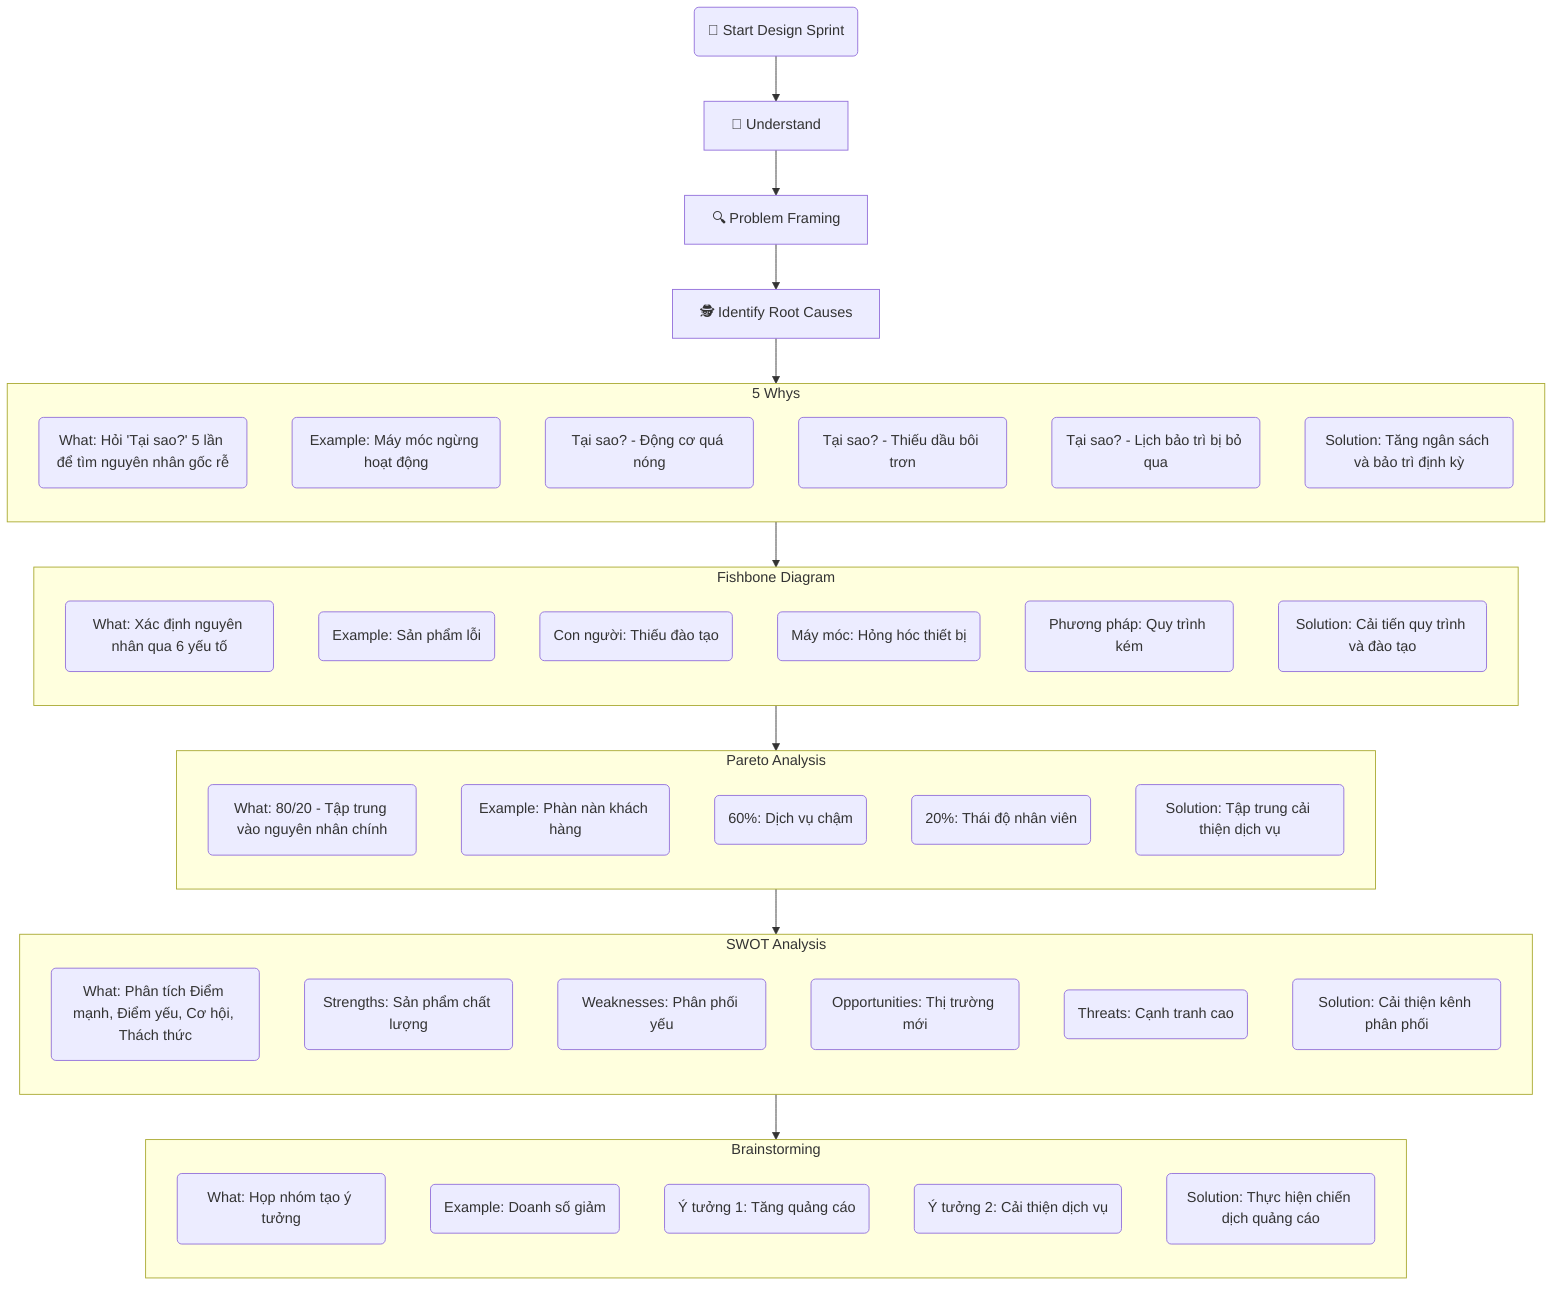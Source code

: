 flowchart TD
    subgraph A [5 Whys]
        direction TB
        A1(What: Hỏi 'Tại sao?' 5 lần để tìm nguyên nhân gốc rễ)
        A2(Example: Máy móc ngừng hoạt động)
        A3(Tại sao? - Động cơ quá nóng)
        A4(Tại sao? - Thiếu dầu bôi trơn)
        A5(Tại sao? - Lịch bảo trì bị bỏ qua)
        A6(Solution: Tăng ngân sách và bảo trì định kỳ)
    end

    subgraph B [Fishbone Diagram]
        direction TB
        B1(What: Xác định nguyên nhân qua 6 yếu tố)
        B2(Example: Sản phẩm lỗi)
        B3(Con người: Thiếu đào tạo)
        B4(Máy móc: Hỏng hóc thiết bị)
        B5(Phương pháp: Quy trình kém)
        B6(Solution: Cải tiến quy trình và đào tạo)
    end

    subgraph C [Pareto Analysis]
        direction TB
        C1(What: 80/20 - Tập trung vào nguyên nhân chính)
        C2(Example: Phàn nàn khách hàng)
        C3(60%: Dịch vụ chậm)
        C4(20%: Thái độ nhân viên)
        C5(Solution: Tập trung cải thiện dịch vụ)
    end

    subgraph D [SWOT Analysis]
        direction TB
        D1(What: Phân tích Điểm mạnh, Điểm yếu, Cơ hội, Thách thức)
        D2(Strengths: Sản phẩm chất lượng)
        D3(Weaknesses: Phân phối yếu)
        D4(Opportunities: Thị trường mới)
        D5(Threats: Cạnh tranh cao)
        D6(Solution: Cải thiện kênh phân phối)
    end

    subgraph E [Brainstorming]
        direction TB
        E1(What: Họp nhóm tạo ý tưởng)
        E2(Example: Doanh số giảm)
        E3(Ý tưởng 1: Tăng quảng cáo)
        E4(Ý tưởng 2: Cải thiện dịch vụ)
        E5(Solution: Thực hiện chiến dịch quảng cáo)
    end

    Design_Sprint(🚀 Start Design Sprint) --> Understand["🧠 Understand"]

    Understand --> Problem_Framing["🔍 Problem Framing"]

    Problem_Framing --> Identify_Root_Causes["🕵️ Identify Root Causes"]

    Identify_Root_Causes --> A --> B --> C --> D --> E